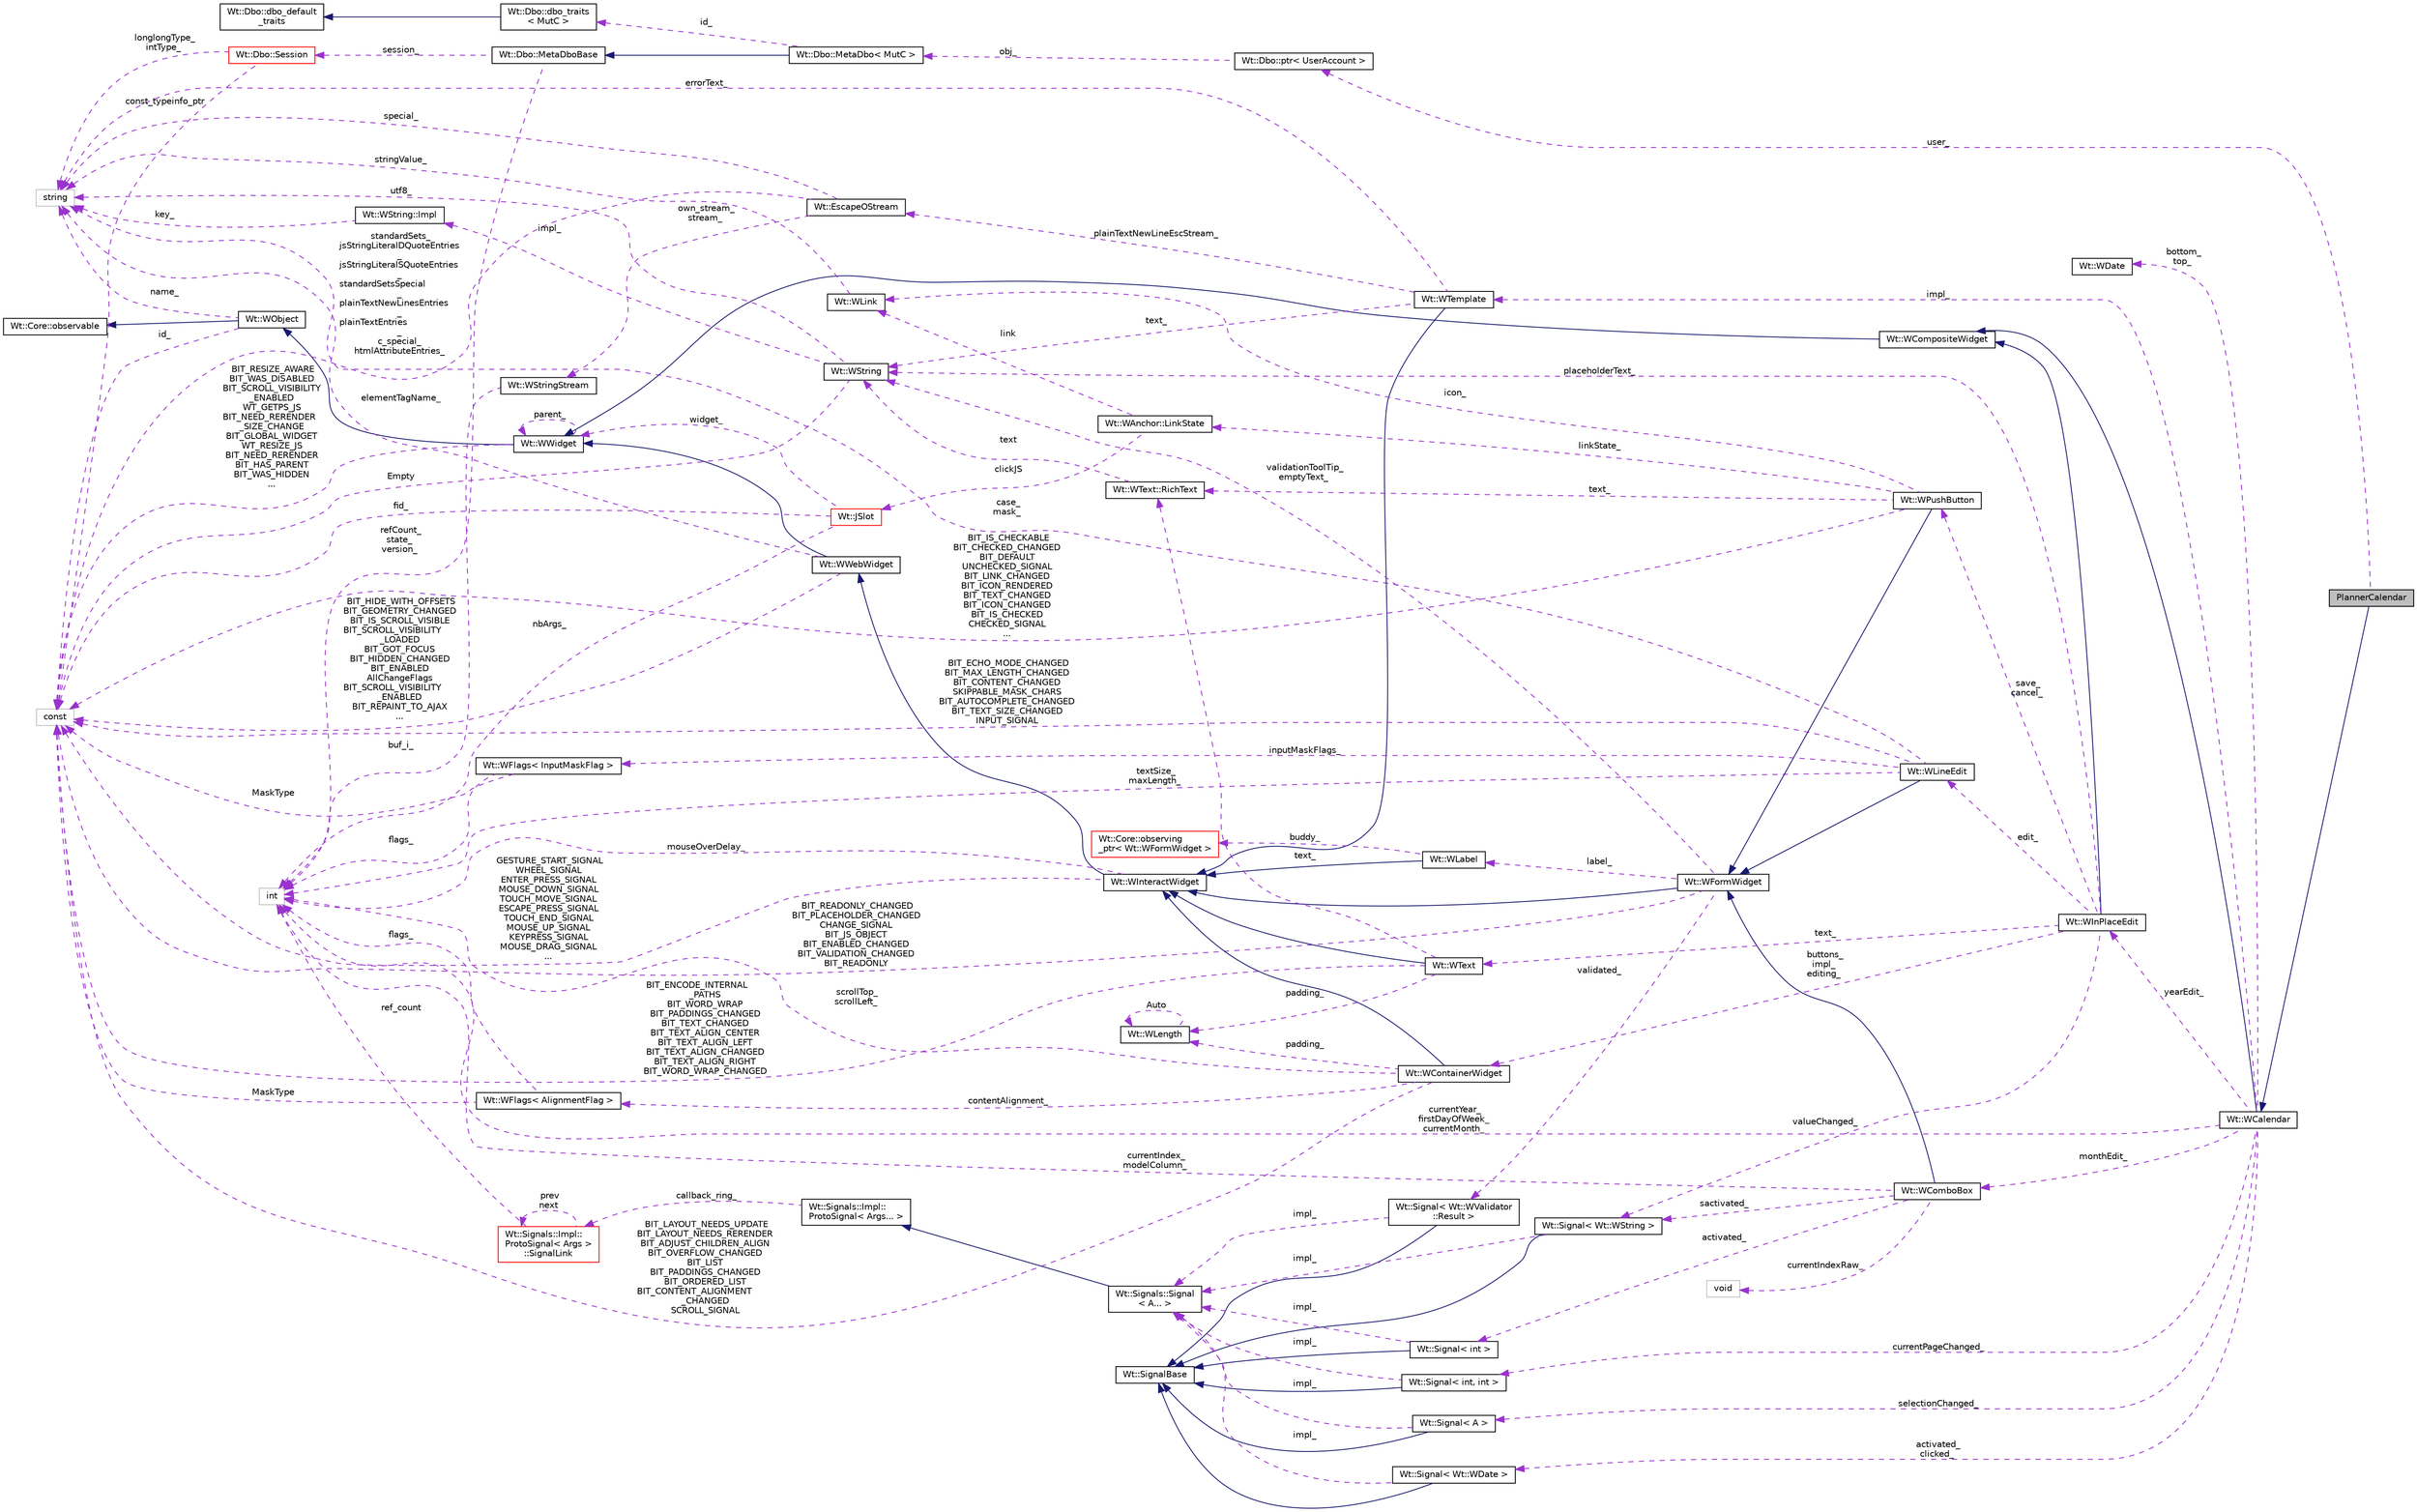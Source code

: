 digraph "PlannerCalendar"
{
 // LATEX_PDF_SIZE
  edge [fontname="Helvetica",fontsize="10",labelfontname="Helvetica",labelfontsize="10"];
  node [fontname="Helvetica",fontsize="10",shape=record];
  rankdir="LR";
  Node1 [label="PlannerCalendar",height=0.2,width=0.4,color="black", fillcolor="grey75", style="filled", fontcolor="black",tooltip=" "];
  Node2 -> Node1 [dir="back",color="midnightblue",fontsize="10",style="solid",fontname="Helvetica"];
  Node2 [label="Wt::WCalendar",height=0.2,width=0.4,color="black", fillcolor="white", style="filled",URL="$classWt_1_1WCalendar.html",tooltip="A calendar."];
  Node3 -> Node2 [dir="back",color="midnightblue",fontsize="10",style="solid",fontname="Helvetica"];
  Node3 [label="Wt::WCompositeWidget",height=0.2,width=0.4,color="black", fillcolor="white", style="filled",URL="$classWt_1_1WCompositeWidget.html",tooltip="A widget that hides the implementation of composite widgets."];
  Node4 -> Node3 [dir="back",color="midnightblue",fontsize="10",style="solid",fontname="Helvetica"];
  Node4 [label="Wt::WWidget",height=0.2,width=0.4,color="black", fillcolor="white", style="filled",URL="$classWt_1_1WWidget.html",tooltip="The abstract base class for a user-interface component."];
  Node5 -> Node4 [dir="back",color="midnightblue",fontsize="10",style="solid",fontname="Helvetica"];
  Node5 [label="Wt::WObject",height=0.2,width=0.4,color="black", fillcolor="white", style="filled",URL="$classWt_1_1WObject.html",tooltip="A base class for objects that participate in the signal/slot system."];
  Node6 -> Node5 [dir="back",color="midnightblue",fontsize="10",style="solid",fontname="Helvetica"];
  Node6 [label="Wt::Core::observable",height=0.2,width=0.4,color="black", fillcolor="white", style="filled",URL="$classWt_1_1Core_1_1observable.html",tooltip="A base class for objects whose life-time can be tracked."];
  Node7 -> Node5 [dir="back",color="darkorchid3",fontsize="10",style="dashed",label=" name_" ,fontname="Helvetica"];
  Node7 [label="string",height=0.2,width=0.4,color="grey75", fillcolor="white", style="filled",tooltip=" "];
  Node8 -> Node5 [dir="back",color="darkorchid3",fontsize="10",style="dashed",label=" id_" ,fontname="Helvetica"];
  Node8 [label="const",height=0.2,width=0.4,color="grey75", fillcolor="white", style="filled",tooltip=" "];
  Node4 -> Node4 [dir="back",color="darkorchid3",fontsize="10",style="dashed",label=" parent_" ,fontname="Helvetica"];
  Node8 -> Node4 [dir="back",color="darkorchid3",fontsize="10",style="dashed",label=" BIT_RESIZE_AWARE\nBIT_WAS_DISABLED\nBIT_SCROLL_VISIBILITY\l_ENABLED\nWT_GETPS_JS\nBIT_NEED_RERENDER\l_SIZE_CHANGE\nBIT_GLOBAL_WIDGET\nWT_RESIZE_JS\nBIT_NEED_RERENDER\nBIT_HAS_PARENT\nBIT_WAS_HIDDEN\n..." ,fontname="Helvetica"];
  Node9 -> Node2 [dir="back",color="darkorchid3",fontsize="10",style="dashed",label=" yearEdit_" ,fontname="Helvetica"];
  Node9 [label="Wt::WInPlaceEdit",height=0.2,width=0.4,color="black", fillcolor="white", style="filled",URL="$classWt_1_1WInPlaceEdit.html",tooltip="A widget that provides in-place-editable text."];
  Node3 -> Node9 [dir="back",color="midnightblue",fontsize="10",style="solid",fontname="Helvetica"];
  Node10 -> Node9 [dir="back",color="darkorchid3",fontsize="10",style="dashed",label=" buttons_\nimpl_\nediting_" ,fontname="Helvetica"];
  Node10 [label="Wt::WContainerWidget",height=0.2,width=0.4,color="black", fillcolor="white", style="filled",URL="$classWt_1_1WContainerWidget.html",tooltip="A widget that holds and manages child widgets."];
  Node11 -> Node10 [dir="back",color="midnightblue",fontsize="10",style="solid",fontname="Helvetica"];
  Node11 [label="Wt::WInteractWidget",height=0.2,width=0.4,color="black", fillcolor="white", style="filled",URL="$classWt_1_1WInteractWidget.html",tooltip="An abstract widget that can receive user-interface interaction."];
  Node12 -> Node11 [dir="back",color="midnightblue",fontsize="10",style="solid",fontname="Helvetica"];
  Node12 [label="Wt::WWebWidget",height=0.2,width=0.4,color="black", fillcolor="white", style="filled",URL="$classWt_1_1WWebWidget.html",tooltip="A base class for widgets with an HTML counterpart."];
  Node4 -> Node12 [dir="back",color="midnightblue",fontsize="10",style="solid",fontname="Helvetica"];
  Node7 -> Node12 [dir="back",color="darkorchid3",fontsize="10",style="dashed",label=" elementTagName_" ,fontname="Helvetica"];
  Node8 -> Node12 [dir="back",color="darkorchid3",fontsize="10",style="dashed",label=" BIT_HIDE_WITH_OFFSETS\nBIT_GEOMETRY_CHANGED\nBIT_IS_SCROLL_VISIBLE\nBIT_SCROLL_VISIBILITY\l_LOADED\nBIT_GOT_FOCUS\nBIT_HIDDEN_CHANGED\nBIT_ENABLED\nAllChangeFlags\nBIT_SCROLL_VISIBILITY\l_ENABLED\nBIT_REPAINT_TO_AJAX\n..." ,fontname="Helvetica"];
  Node13 -> Node11 [dir="back",color="darkorchid3",fontsize="10",style="dashed",label=" mouseOverDelay_" ,fontname="Helvetica"];
  Node13 [label="int",height=0.2,width=0.4,color="grey75", fillcolor="white", style="filled",tooltip=" "];
  Node8 -> Node11 [dir="back",color="darkorchid3",fontsize="10",style="dashed",label=" GESTURE_START_SIGNAL\nWHEEL_SIGNAL\nENTER_PRESS_SIGNAL\nMOUSE_DOWN_SIGNAL\nTOUCH_MOVE_SIGNAL\nESCAPE_PRESS_SIGNAL\nTOUCH_END_SIGNAL\nMOUSE_UP_SIGNAL\nKEYPRESS_SIGNAL\nMOUSE_DRAG_SIGNAL\n..." ,fontname="Helvetica"];
  Node13 -> Node10 [dir="back",color="darkorchid3",fontsize="10",style="dashed",label=" scrollTop_\nscrollLeft_" ,fontname="Helvetica"];
  Node14 -> Node10 [dir="back",color="darkorchid3",fontsize="10",style="dashed",label=" contentAlignment_" ,fontname="Helvetica"];
  Node14 [label="Wt::WFlags\< AlignmentFlag \>",height=0.2,width=0.4,color="black", fillcolor="white", style="filled",URL="$classWt_1_1WFlags.html",tooltip=" "];
  Node13 -> Node14 [dir="back",color="darkorchid3",fontsize="10",style="dashed",label=" flags_" ,fontname="Helvetica"];
  Node8 -> Node14 [dir="back",color="darkorchid3",fontsize="10",style="dashed",label=" MaskType" ,fontname="Helvetica"];
  Node15 -> Node10 [dir="back",color="darkorchid3",fontsize="10",style="dashed",label=" padding_" ,fontname="Helvetica"];
  Node15 [label="Wt::WLength",height=0.2,width=0.4,color="black", fillcolor="white", style="filled",URL="$classWt_1_1WLength.html",tooltip="A value class that describes a CSS length."];
  Node15 -> Node15 [dir="back",color="darkorchid3",fontsize="10",style="dashed",label=" Auto" ,fontname="Helvetica"];
  Node8 -> Node10 [dir="back",color="darkorchid3",fontsize="10",style="dashed",label=" BIT_LAYOUT_NEEDS_UPDATE\nBIT_LAYOUT_NEEDS_RERENDER\nBIT_ADJUST_CHILDREN_ALIGN\nBIT_OVERFLOW_CHANGED\nBIT_LIST\nBIT_PADDINGS_CHANGED\nBIT_ORDERED_LIST\nBIT_CONTENT_ALIGNMENT\l_CHANGED\nSCROLL_SIGNAL" ,fontname="Helvetica"];
  Node16 -> Node9 [dir="back",color="darkorchid3",fontsize="10",style="dashed",label=" valueChanged_" ,fontname="Helvetica"];
  Node16 [label="Wt::Signal\< Wt::WString \>",height=0.2,width=0.4,color="black", fillcolor="white", style="filled",URL="$classWt_1_1Signal.html",tooltip=" "];
  Node17 -> Node16 [dir="back",color="midnightblue",fontsize="10",style="solid",fontname="Helvetica"];
  Node17 [label="Wt::SignalBase",height=0.2,width=0.4,color="black", fillcolor="white", style="filled",URL="$classWt_1_1SignalBase.html",tooltip="Abstract base class of a signal."];
  Node18 -> Node16 [dir="back",color="darkorchid3",fontsize="10",style="dashed",label=" impl_" ,fontname="Helvetica"];
  Node18 [label="Wt::Signals::Signal\l\< A... \>",height=0.2,width=0.4,color="black", fillcolor="white", style="filled",URL="$structWt_1_1Signals_1_1Signal.html",tooltip=" "];
  Node19 -> Node18 [dir="back",color="midnightblue",fontsize="10",style="solid",fontname="Helvetica"];
  Node19 [label="Wt::Signals::Impl::\lProtoSignal\< Args... \>",height=0.2,width=0.4,color="black", fillcolor="white", style="filled",URL="$classWt_1_1Signals_1_1Impl_1_1ProtoSignal.html",tooltip=" "];
  Node20 -> Node19 [dir="back",color="darkorchid3",fontsize="10",style="dashed",label=" callback_ring_" ,fontname="Helvetica"];
  Node20 [label="Wt::Signals::Impl::\lProtoSignal\< Args \>\l::SignalLink",height=0.2,width=0.4,color="red", fillcolor="white", style="filled",URL="$structWt_1_1Signals_1_1Impl_1_1ProtoSignal_1_1SignalLink.html",tooltip=" "];
  Node13 -> Node20 [dir="back",color="darkorchid3",fontsize="10",style="dashed",label=" ref_count" ,fontname="Helvetica"];
  Node20 -> Node20 [dir="back",color="darkorchid3",fontsize="10",style="dashed",label=" prev\nnext" ,fontname="Helvetica"];
  Node25 -> Node9 [dir="back",color="darkorchid3",fontsize="10",style="dashed",label=" placeholderText_" ,fontname="Helvetica"];
  Node25 [label="Wt::WString",height=0.2,width=0.4,color="black", fillcolor="white", style="filled",URL="$classWt_1_1WString.html",tooltip="A value class which describes a locale-aware unicode string."];
  Node26 -> Node25 [dir="back",color="darkorchid3",fontsize="10",style="dashed",label=" impl_" ,fontname="Helvetica"];
  Node26 [label="Wt::WString::Impl",height=0.2,width=0.4,color="black", fillcolor="white", style="filled",URL="$structWt_1_1WString_1_1Impl.html",tooltip=" "];
  Node7 -> Node26 [dir="back",color="darkorchid3",fontsize="10",style="dashed",label=" key_" ,fontname="Helvetica"];
  Node7 -> Node25 [dir="back",color="darkorchid3",fontsize="10",style="dashed",label=" utf8_" ,fontname="Helvetica"];
  Node8 -> Node25 [dir="back",color="darkorchid3",fontsize="10",style="dashed",label=" Empty" ,fontname="Helvetica"];
  Node27 -> Node9 [dir="back",color="darkorchid3",fontsize="10",style="dashed",label=" edit_" ,fontname="Helvetica"];
  Node27 [label="Wt::WLineEdit",height=0.2,width=0.4,color="black", fillcolor="white", style="filled",URL="$classWt_1_1WLineEdit.html",tooltip="A widget that provides a single line edit."];
  Node28 -> Node27 [dir="back",color="midnightblue",fontsize="10",style="solid",fontname="Helvetica"];
  Node28 [label="Wt::WFormWidget",height=0.2,width=0.4,color="black", fillcolor="white", style="filled",URL="$classWt_1_1WFormWidget.html",tooltip="An abstract widget that corresponds to an HTML form element."];
  Node11 -> Node28 [dir="back",color="midnightblue",fontsize="10",style="solid",fontname="Helvetica"];
  Node25 -> Node28 [dir="back",color="darkorchid3",fontsize="10",style="dashed",label=" validationToolTip_\nemptyText_" ,fontname="Helvetica"];
  Node29 -> Node28 [dir="back",color="darkorchid3",fontsize="10",style="dashed",label=" label_" ,fontname="Helvetica"];
  Node29 [label="Wt::WLabel",height=0.2,width=0.4,color="black", fillcolor="white", style="filled",URL="$classWt_1_1WLabel.html",tooltip="A label for a form field."];
  Node11 -> Node29 [dir="back",color="midnightblue",fontsize="10",style="solid",fontname="Helvetica"];
  Node30 -> Node29 [dir="back",color="darkorchid3",fontsize="10",style="dashed",label=" buddy_" ,fontname="Helvetica"];
  Node30 [label="Wt::Core::observing\l_ptr\< Wt::WFormWidget \>",height=0.2,width=0.4,color="red", fillcolor="white", style="filled",URL="$classWt_1_1Core_1_1observing__ptr.html",tooltip=" "];
  Node31 -> Node28 [dir="back",color="darkorchid3",fontsize="10",style="dashed",label=" validated_" ,fontname="Helvetica"];
  Node31 [label="Wt::Signal\< Wt::WValidator\l::Result \>",height=0.2,width=0.4,color="black", fillcolor="white", style="filled",URL="$classWt_1_1Signal.html",tooltip=" "];
  Node17 -> Node31 [dir="back",color="midnightblue",fontsize="10",style="solid",fontname="Helvetica"];
  Node18 -> Node31 [dir="back",color="darkorchid3",fontsize="10",style="dashed",label=" impl_" ,fontname="Helvetica"];
  Node8 -> Node28 [dir="back",color="darkorchid3",fontsize="10",style="dashed",label=" BIT_READONLY_CHANGED\nBIT_PLACEHOLDER_CHANGED\nCHANGE_SIGNAL\nBIT_JS_OBJECT\nBIT_ENABLED_CHANGED\nBIT_VALIDATION_CHANGED\nBIT_READONLY" ,fontname="Helvetica"];
  Node32 -> Node27 [dir="back",color="darkorchid3",fontsize="10",style="dashed",label=" inputMaskFlags_" ,fontname="Helvetica"];
  Node32 [label="Wt::WFlags\< InputMaskFlag \>",height=0.2,width=0.4,color="black", fillcolor="white", style="filled",URL="$classWt_1_1WFlags.html",tooltip=" "];
  Node13 -> Node32 [dir="back",color="darkorchid3",fontsize="10",style="dashed",label=" flags_" ,fontname="Helvetica"];
  Node8 -> Node32 [dir="back",color="darkorchid3",fontsize="10",style="dashed",label=" MaskType" ,fontname="Helvetica"];
  Node13 -> Node27 [dir="back",color="darkorchid3",fontsize="10",style="dashed",label=" textSize_\nmaxLength_" ,fontname="Helvetica"];
  Node7 -> Node27 [dir="back",color="darkorchid3",fontsize="10",style="dashed",label=" case_\nmask_" ,fontname="Helvetica"];
  Node8 -> Node27 [dir="back",color="darkorchid3",fontsize="10",style="dashed",label=" BIT_ECHO_MODE_CHANGED\nBIT_MAX_LENGTH_CHANGED\nBIT_CONTENT_CHANGED\nSKIPPABLE_MASK_CHARS\nBIT_AUTOCOMPLETE_CHANGED\nBIT_TEXT_SIZE_CHANGED\nINPUT_SIGNAL" ,fontname="Helvetica"];
  Node33 -> Node9 [dir="back",color="darkorchid3",fontsize="10",style="dashed",label=" text_" ,fontname="Helvetica"];
  Node33 [label="Wt::WText",height=0.2,width=0.4,color="black", fillcolor="white", style="filled",URL="$classWt_1_1WText.html",tooltip="A widget that renders (XHTML) text."];
  Node11 -> Node33 [dir="back",color="midnightblue",fontsize="10",style="solid",fontname="Helvetica"];
  Node34 -> Node33 [dir="back",color="darkorchid3",fontsize="10",style="dashed",label=" text_" ,fontname="Helvetica"];
  Node34 [label="Wt::WText::RichText",height=0.2,width=0.4,color="black", fillcolor="white", style="filled",URL="$structWt_1_1WText_1_1RichText.html",tooltip=" "];
  Node25 -> Node34 [dir="back",color="darkorchid3",fontsize="10",style="dashed",label=" text" ,fontname="Helvetica"];
  Node15 -> Node33 [dir="back",color="darkorchid3",fontsize="10",style="dashed",label=" padding_" ,fontname="Helvetica"];
  Node8 -> Node33 [dir="back",color="darkorchid3",fontsize="10",style="dashed",label=" BIT_ENCODE_INTERNAL\l_PATHS\nBIT_WORD_WRAP\nBIT_PADDINGS_CHANGED\nBIT_TEXT_CHANGED\nBIT_TEXT_ALIGN_CENTER\nBIT_TEXT_ALIGN_LEFT\nBIT_TEXT_ALIGN_CHANGED\nBIT_TEXT_ALIGN_RIGHT\nBIT_WORD_WRAP_CHANGED" ,fontname="Helvetica"];
  Node35 -> Node9 [dir="back",color="darkorchid3",fontsize="10",style="dashed",label=" save_\ncancel_" ,fontname="Helvetica"];
  Node35 [label="Wt::WPushButton",height=0.2,width=0.4,color="black", fillcolor="white", style="filled",URL="$classWt_1_1WPushButton.html",tooltip="A widget that represents a push button."];
  Node28 -> Node35 [dir="back",color="midnightblue",fontsize="10",style="solid",fontname="Helvetica"];
  Node34 -> Node35 [dir="back",color="darkorchid3",fontsize="10",style="dashed",label=" text_" ,fontname="Helvetica"];
  Node36 -> Node35 [dir="back",color="darkorchid3",fontsize="10",style="dashed",label=" linkState_" ,fontname="Helvetica"];
  Node36 [label="Wt::WAnchor::LinkState",height=0.2,width=0.4,color="black", fillcolor="white", style="filled",URL="$structWt_1_1WAnchor_1_1LinkState.html",tooltip=" "];
  Node37 -> Node36 [dir="back",color="darkorchid3",fontsize="10",style="dashed",label=" clickJS" ,fontname="Helvetica"];
  Node37 [label="Wt::JSlot",height=0.2,width=0.4,color="red", fillcolor="white", style="filled",URL="$classWt_1_1JSlot.html",tooltip="A slot that is only implemented in client side JavaScript code."];
  Node13 -> Node37 [dir="back",color="darkorchid3",fontsize="10",style="dashed",label=" nbArgs_" ,fontname="Helvetica"];
  Node4 -> Node37 [dir="back",color="darkorchid3",fontsize="10",style="dashed",label=" widget_" ,fontname="Helvetica"];
  Node8 -> Node37 [dir="back",color="darkorchid3",fontsize="10",style="dashed",label=" fid_" ,fontname="Helvetica"];
  Node39 -> Node36 [dir="back",color="darkorchid3",fontsize="10",style="dashed",label=" link" ,fontname="Helvetica"];
  Node39 [label="Wt::WLink",height=0.2,width=0.4,color="black", fillcolor="white", style="filled",URL="$classWt_1_1WLink.html",tooltip="A value class that defines a hyperlink target."];
  Node7 -> Node39 [dir="back",color="darkorchid3",fontsize="10",style="dashed",label=" stringValue_" ,fontname="Helvetica"];
  Node39 -> Node35 [dir="back",color="darkorchid3",fontsize="10",style="dashed",label=" icon_" ,fontname="Helvetica"];
  Node8 -> Node35 [dir="back",color="darkorchid3",fontsize="10",style="dashed",label=" BIT_IS_CHECKABLE\nBIT_CHECKED_CHANGED\nBIT_DEFAULT\nUNCHECKED_SIGNAL\nBIT_LINK_CHANGED\nBIT_ICON_RENDERED\nBIT_TEXT_CHANGED\nBIT_ICON_CHANGED\nBIT_IS_CHECKED\nCHECKED_SIGNAL\n..." ,fontname="Helvetica"];
  Node40 -> Node2 [dir="back",color="darkorchid3",fontsize="10",style="dashed",label=" selectionChanged_" ,fontname="Helvetica"];
  Node40 [label="Wt::Signal\< A \>",height=0.2,width=0.4,color="black", fillcolor="white", style="filled",URL="$classWt_1_1Signal.html",tooltip="A signal that propagates events to listeners."];
  Node17 -> Node40 [dir="back",color="midnightblue",fontsize="10",style="solid",fontname="Helvetica"];
  Node18 -> Node40 [dir="back",color="darkorchid3",fontsize="10",style="dashed",label=" impl_" ,fontname="Helvetica"];
  Node41 -> Node2 [dir="back",color="darkorchid3",fontsize="10",style="dashed",label=" monthEdit_" ,fontname="Helvetica"];
  Node41 [label="Wt::WComboBox",height=0.2,width=0.4,color="black", fillcolor="white", style="filled",URL="$classWt_1_1WComboBox.html",tooltip="A widget that provides a drop-down combo-box control."];
  Node28 -> Node41 [dir="back",color="midnightblue",fontsize="10",style="solid",fontname="Helvetica"];
  Node16 -> Node41 [dir="back",color="darkorchid3",fontsize="10",style="dashed",label=" sactivated_" ,fontname="Helvetica"];
  Node42 -> Node41 [dir="back",color="darkorchid3",fontsize="10",style="dashed",label=" activated_" ,fontname="Helvetica"];
  Node42 [label="Wt::Signal\< int \>",height=0.2,width=0.4,color="black", fillcolor="white", style="filled",URL="$classWt_1_1Signal.html",tooltip=" "];
  Node17 -> Node42 [dir="back",color="midnightblue",fontsize="10",style="solid",fontname="Helvetica"];
  Node18 -> Node42 [dir="back",color="darkorchid3",fontsize="10",style="dashed",label=" impl_" ,fontname="Helvetica"];
  Node22 -> Node41 [dir="back",color="darkorchid3",fontsize="10",style="dashed",label=" currentIndexRaw_" ,fontname="Helvetica"];
  Node22 [label="void",height=0.2,width=0.4,color="grey75", fillcolor="white", style="filled",tooltip=" "];
  Node13 -> Node41 [dir="back",color="darkorchid3",fontsize="10",style="dashed",label=" currentIndex_\nmodelColumn_" ,fontname="Helvetica"];
  Node43 -> Node2 [dir="back",color="darkorchid3",fontsize="10",style="dashed",label=" currentPageChanged_" ,fontname="Helvetica"];
  Node43 [label="Wt::Signal\< int, int \>",height=0.2,width=0.4,color="black", fillcolor="white", style="filled",URL="$classWt_1_1Signal.html",tooltip=" "];
  Node17 -> Node43 [dir="back",color="midnightblue",fontsize="10",style="solid",fontname="Helvetica"];
  Node18 -> Node43 [dir="back",color="darkorchid3",fontsize="10",style="dashed",label=" impl_" ,fontname="Helvetica"];
  Node44 -> Node2 [dir="back",color="darkorchid3",fontsize="10",style="dashed",label=" impl_" ,fontname="Helvetica"];
  Node44 [label="Wt::WTemplate",height=0.2,width=0.4,color="black", fillcolor="white", style="filled",URL="$classWt_1_1WTemplate.html",tooltip="A widget that renders an XHTML template."];
  Node11 -> Node44 [dir="back",color="midnightblue",fontsize="10",style="solid",fontname="Helvetica"];
  Node25 -> Node44 [dir="back",color="darkorchid3",fontsize="10",style="dashed",label=" text_" ,fontname="Helvetica"];
  Node45 -> Node44 [dir="back",color="darkorchid3",fontsize="10",style="dashed",label=" plainTextNewLineEscStream_" ,fontname="Helvetica"];
  Node45 [label="Wt::EscapeOStream",height=0.2,width=0.4,color="black", fillcolor="white", style="filled",URL="$classWt_1_1EscapeOStream.html",tooltip=" "];
  Node7 -> Node45 [dir="back",color="darkorchid3",fontsize="10",style="dashed",label=" special_" ,fontname="Helvetica"];
  Node46 -> Node45 [dir="back",color="darkorchid3",fontsize="10",style="dashed",label=" own_stream_\nstream_" ,fontname="Helvetica"];
  Node46 [label="Wt::WStringStream",height=0.2,width=0.4,color="black", fillcolor="white", style="filled",URL="$classWt_1_1WStringStream.html",tooltip=" "];
  Node13 -> Node46 [dir="back",color="darkorchid3",fontsize="10",style="dashed",label=" buf_i_" ,fontname="Helvetica"];
  Node8 -> Node45 [dir="back",color="darkorchid3",fontsize="10",style="dashed",label=" standardSets_\njsStringLiteralDQuoteEntries\l_\njsStringLiteralSQuoteEntries\l_\nstandardSetsSpecial\l_\nplainTextNewLinesEntries\l_\nplainTextEntries\l_\nc_special_\nhtmlAttributeEntries_" ,fontname="Helvetica"];
  Node7 -> Node44 [dir="back",color="darkorchid3",fontsize="10",style="dashed",label=" errorText_" ,fontname="Helvetica"];
  Node47 -> Node2 [dir="back",color="darkorchid3",fontsize="10",style="dashed",label=" bottom_\ntop_" ,fontname="Helvetica"];
  Node47 [label="Wt::WDate",height=0.2,width=0.4,color="black", fillcolor="white", style="filled",URL="$classWt_1_1WDate.html",tooltip="A value class that represents a date on the Gregorian calendar."];
  Node13 -> Node2 [dir="back",color="darkorchid3",fontsize="10",style="dashed",label=" currentYear_\nfirstDayOfWeek_\ncurrentMonth_" ,fontname="Helvetica"];
  Node48 -> Node2 [dir="back",color="darkorchid3",fontsize="10",style="dashed",label=" activated_\nclicked_" ,fontname="Helvetica"];
  Node48 [label="Wt::Signal\< Wt::WDate \>",height=0.2,width=0.4,color="black", fillcolor="white", style="filled",URL="$classWt_1_1Signal.html",tooltip=" "];
  Node17 -> Node48 [dir="back",color="midnightblue",fontsize="10",style="solid",fontname="Helvetica"];
  Node18 -> Node48 [dir="back",color="darkorchid3",fontsize="10",style="dashed",label=" impl_" ,fontname="Helvetica"];
  Node49 -> Node1 [dir="back",color="darkorchid3",fontsize="10",style="dashed",label=" user_" ,fontname="Helvetica"];
  Node49 [label="Wt::Dbo::ptr\< UserAccount \>",height=0.2,width=0.4,color="black", fillcolor="white", style="filled",URL="$classWt_1_1Dbo_1_1ptr.html",tooltip=" "];
  Node50 -> Node49 [dir="back",color="darkorchid3",fontsize="10",style="dashed",label=" obj_" ,fontname="Helvetica"];
  Node50 [label="Wt::Dbo::MetaDbo\< MutC \>",height=0.2,width=0.4,color="black", fillcolor="white", style="filled",URL="$classWt_1_1Dbo_1_1MetaDbo.html",tooltip=" "];
  Node51 -> Node50 [dir="back",color="midnightblue",fontsize="10",style="solid",fontname="Helvetica"];
  Node51 [label="Wt::Dbo::MetaDboBase",height=0.2,width=0.4,color="black", fillcolor="white", style="filled",URL="$classWt_1_1Dbo_1_1MetaDboBase.html",tooltip=" "];
  Node13 -> Node51 [dir="back",color="darkorchid3",fontsize="10",style="dashed",label=" refCount_\nstate_\nversion_" ,fontname="Helvetica"];
  Node52 -> Node51 [dir="back",color="darkorchid3",fontsize="10",style="dashed",label=" session_" ,fontname="Helvetica"];
  Node52 [label="Wt::Dbo::Session",height=0.2,width=0.4,color="red", fillcolor="white", style="filled",URL="$classWt_1_1Dbo_1_1Session.html",tooltip="A database session."];
  Node7 -> Node52 [dir="back",color="darkorchid3",fontsize="10",style="dashed",label=" longlongType_\nintType_" ,fontname="Helvetica"];
  Node8 -> Node52 [dir="back",color="darkorchid3",fontsize="10",style="dashed",label=" const_typeinfo_ptr" ,fontname="Helvetica"];
  Node55 -> Node50 [dir="back",color="darkorchid3",fontsize="10",style="dashed",label=" id_" ,fontname="Helvetica"];
  Node55 [label="Wt::Dbo::dbo_traits\l\< MutC \>",height=0.2,width=0.4,color="black", fillcolor="white", style="filled",URL="$structWt_1_1Dbo_1_1dbo__traits.html",tooltip=" "];
  Node56 -> Node55 [dir="back",color="midnightblue",fontsize="10",style="solid",fontname="Helvetica"];
  Node56 [label="Wt::Dbo::dbo_default\l_traits",height=0.2,width=0.4,color="black", fillcolor="white", style="filled",URL="$structWt_1_1Dbo_1_1dbo__default__traits.html",tooltip="Default traits for a class mapped with Wt::Dbo."];
}
